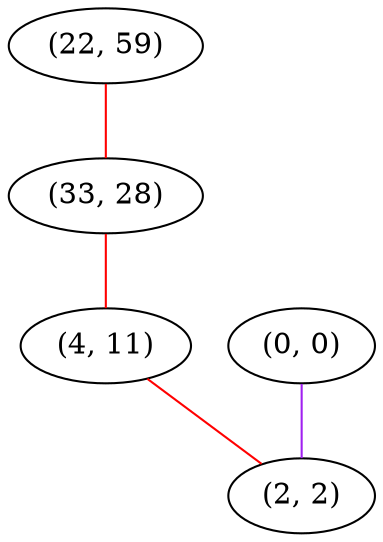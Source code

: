 graph "" {
"(22, 59)";
"(0, 0)";
"(33, 28)";
"(4, 11)";
"(2, 2)";
"(22, 59)" -- "(33, 28)"  [color=red, key=0, weight=1];
"(0, 0)" -- "(2, 2)"  [color=purple, key=0, weight=4];
"(33, 28)" -- "(4, 11)"  [color=red, key=0, weight=1];
"(4, 11)" -- "(2, 2)"  [color=red, key=0, weight=1];
}
